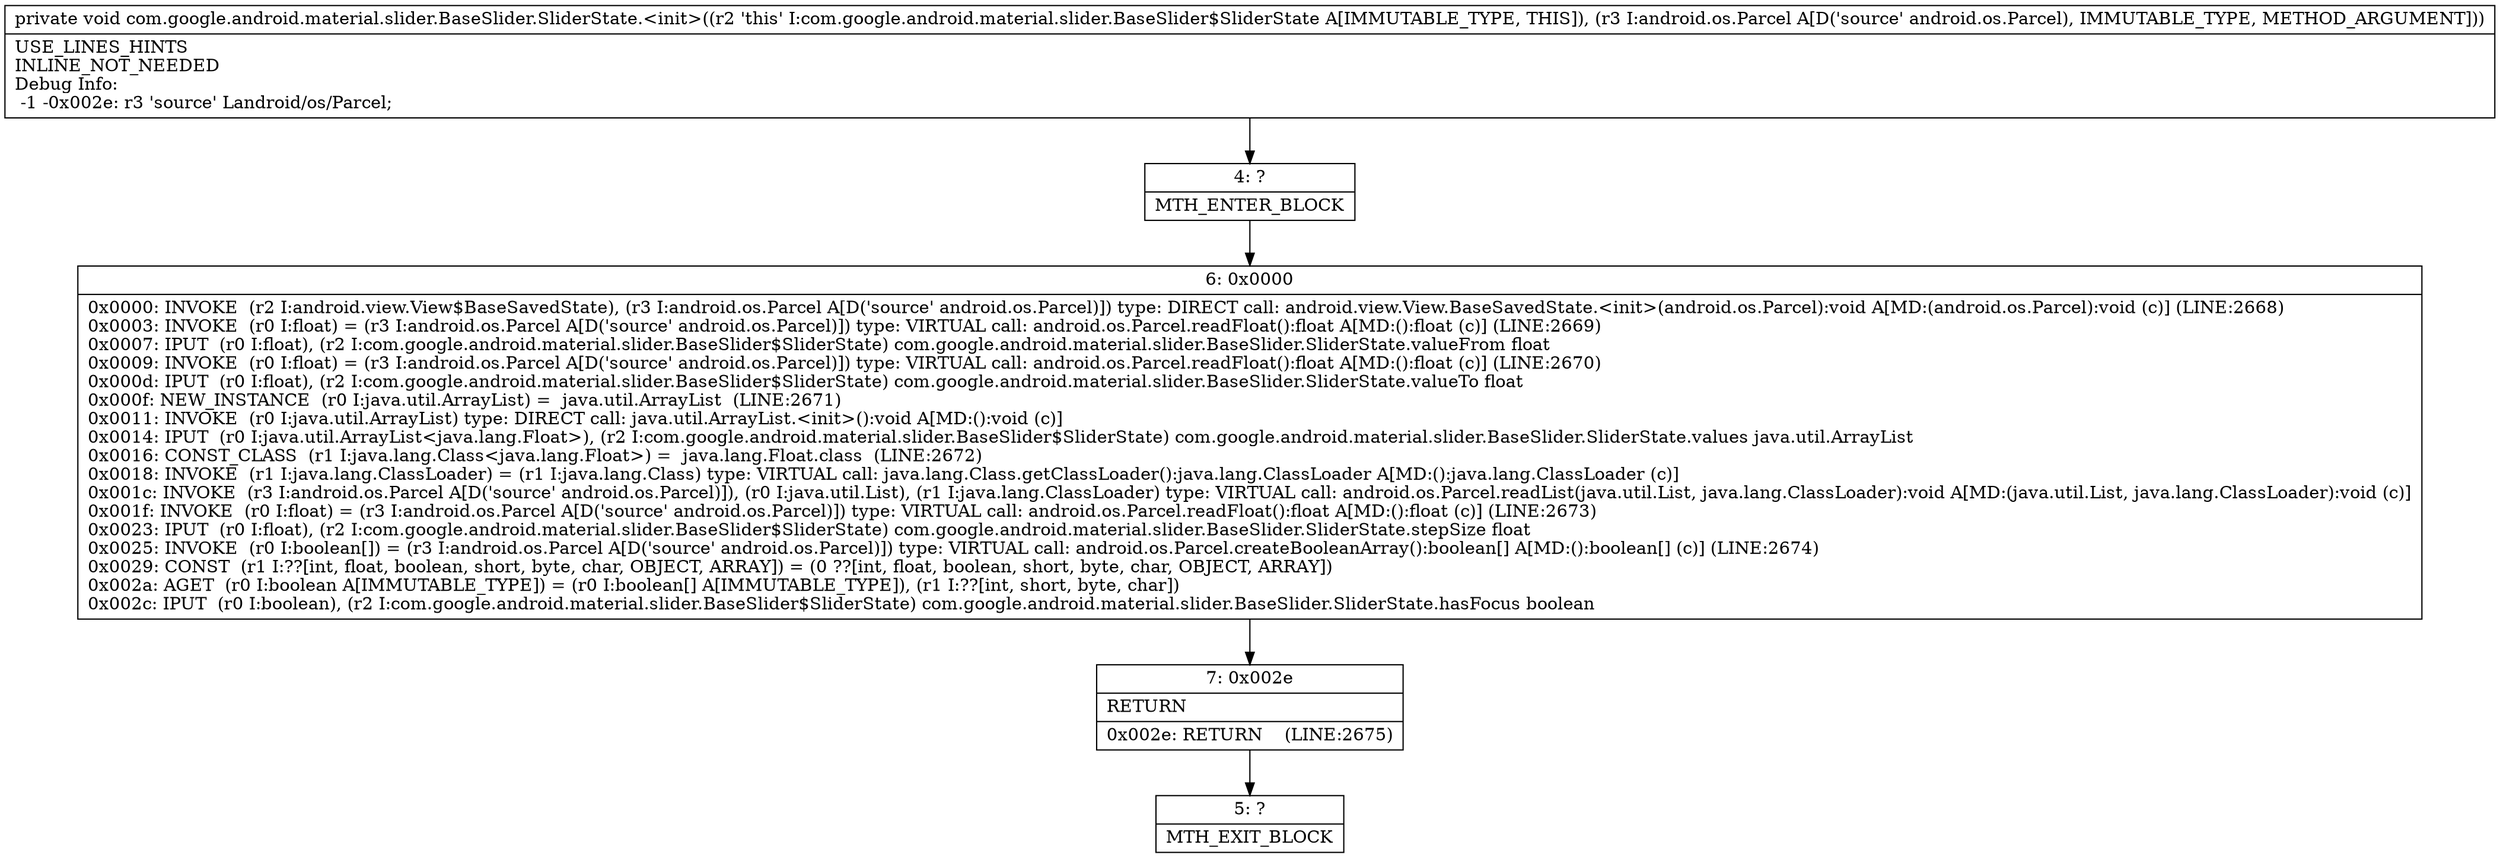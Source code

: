 digraph "CFG forcom.google.android.material.slider.BaseSlider.SliderState.\<init\>(Landroid\/os\/Parcel;)V" {
Node_4 [shape=record,label="{4\:\ ?|MTH_ENTER_BLOCK\l}"];
Node_6 [shape=record,label="{6\:\ 0x0000|0x0000: INVOKE  (r2 I:android.view.View$BaseSavedState), (r3 I:android.os.Parcel A[D('source' android.os.Parcel)]) type: DIRECT call: android.view.View.BaseSavedState.\<init\>(android.os.Parcel):void A[MD:(android.os.Parcel):void (c)] (LINE:2668)\l0x0003: INVOKE  (r0 I:float) = (r3 I:android.os.Parcel A[D('source' android.os.Parcel)]) type: VIRTUAL call: android.os.Parcel.readFloat():float A[MD:():float (c)] (LINE:2669)\l0x0007: IPUT  (r0 I:float), (r2 I:com.google.android.material.slider.BaseSlider$SliderState) com.google.android.material.slider.BaseSlider.SliderState.valueFrom float \l0x0009: INVOKE  (r0 I:float) = (r3 I:android.os.Parcel A[D('source' android.os.Parcel)]) type: VIRTUAL call: android.os.Parcel.readFloat():float A[MD:():float (c)] (LINE:2670)\l0x000d: IPUT  (r0 I:float), (r2 I:com.google.android.material.slider.BaseSlider$SliderState) com.google.android.material.slider.BaseSlider.SliderState.valueTo float \l0x000f: NEW_INSTANCE  (r0 I:java.util.ArrayList) =  java.util.ArrayList  (LINE:2671)\l0x0011: INVOKE  (r0 I:java.util.ArrayList) type: DIRECT call: java.util.ArrayList.\<init\>():void A[MD:():void (c)]\l0x0014: IPUT  (r0 I:java.util.ArrayList\<java.lang.Float\>), (r2 I:com.google.android.material.slider.BaseSlider$SliderState) com.google.android.material.slider.BaseSlider.SliderState.values java.util.ArrayList \l0x0016: CONST_CLASS  (r1 I:java.lang.Class\<java.lang.Float\>) =  java.lang.Float.class  (LINE:2672)\l0x0018: INVOKE  (r1 I:java.lang.ClassLoader) = (r1 I:java.lang.Class) type: VIRTUAL call: java.lang.Class.getClassLoader():java.lang.ClassLoader A[MD:():java.lang.ClassLoader (c)]\l0x001c: INVOKE  (r3 I:android.os.Parcel A[D('source' android.os.Parcel)]), (r0 I:java.util.List), (r1 I:java.lang.ClassLoader) type: VIRTUAL call: android.os.Parcel.readList(java.util.List, java.lang.ClassLoader):void A[MD:(java.util.List, java.lang.ClassLoader):void (c)]\l0x001f: INVOKE  (r0 I:float) = (r3 I:android.os.Parcel A[D('source' android.os.Parcel)]) type: VIRTUAL call: android.os.Parcel.readFloat():float A[MD:():float (c)] (LINE:2673)\l0x0023: IPUT  (r0 I:float), (r2 I:com.google.android.material.slider.BaseSlider$SliderState) com.google.android.material.slider.BaseSlider.SliderState.stepSize float \l0x0025: INVOKE  (r0 I:boolean[]) = (r3 I:android.os.Parcel A[D('source' android.os.Parcel)]) type: VIRTUAL call: android.os.Parcel.createBooleanArray():boolean[] A[MD:():boolean[] (c)] (LINE:2674)\l0x0029: CONST  (r1 I:??[int, float, boolean, short, byte, char, OBJECT, ARRAY]) = (0 ??[int, float, boolean, short, byte, char, OBJECT, ARRAY]) \l0x002a: AGET  (r0 I:boolean A[IMMUTABLE_TYPE]) = (r0 I:boolean[] A[IMMUTABLE_TYPE]), (r1 I:??[int, short, byte, char]) \l0x002c: IPUT  (r0 I:boolean), (r2 I:com.google.android.material.slider.BaseSlider$SliderState) com.google.android.material.slider.BaseSlider.SliderState.hasFocus boolean \l}"];
Node_7 [shape=record,label="{7\:\ 0x002e|RETURN\l|0x002e: RETURN    (LINE:2675)\l}"];
Node_5 [shape=record,label="{5\:\ ?|MTH_EXIT_BLOCK\l}"];
MethodNode[shape=record,label="{private void com.google.android.material.slider.BaseSlider.SliderState.\<init\>((r2 'this' I:com.google.android.material.slider.BaseSlider$SliderState A[IMMUTABLE_TYPE, THIS]), (r3 I:android.os.Parcel A[D('source' android.os.Parcel), IMMUTABLE_TYPE, METHOD_ARGUMENT]))  | USE_LINES_HINTS\lINLINE_NOT_NEEDED\lDebug Info:\l  \-1 \-0x002e: r3 'source' Landroid\/os\/Parcel;\l}"];
MethodNode -> Node_4;Node_4 -> Node_6;
Node_6 -> Node_7;
Node_7 -> Node_5;
}

